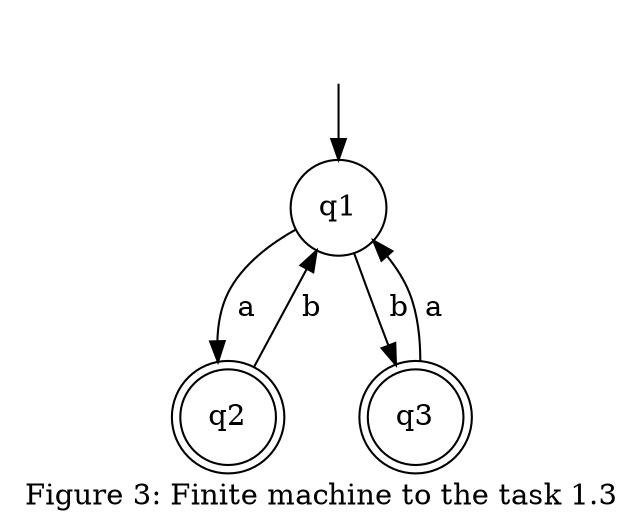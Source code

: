 digraph {
    "" [shape=none]
    node [shape=circle]
    q2 [shape="doublecircle" ]
    q3 [shape="doublecircle" ]
    "" -> q1
    q1 -> q2[label=" a"]
    q1 -> q3[label=" b"]
    q2 -> q1[label=" b"]
    q3 -> q1[label=" a"]
    label = "Figure 3: Finite machine to the task 1.3"
}